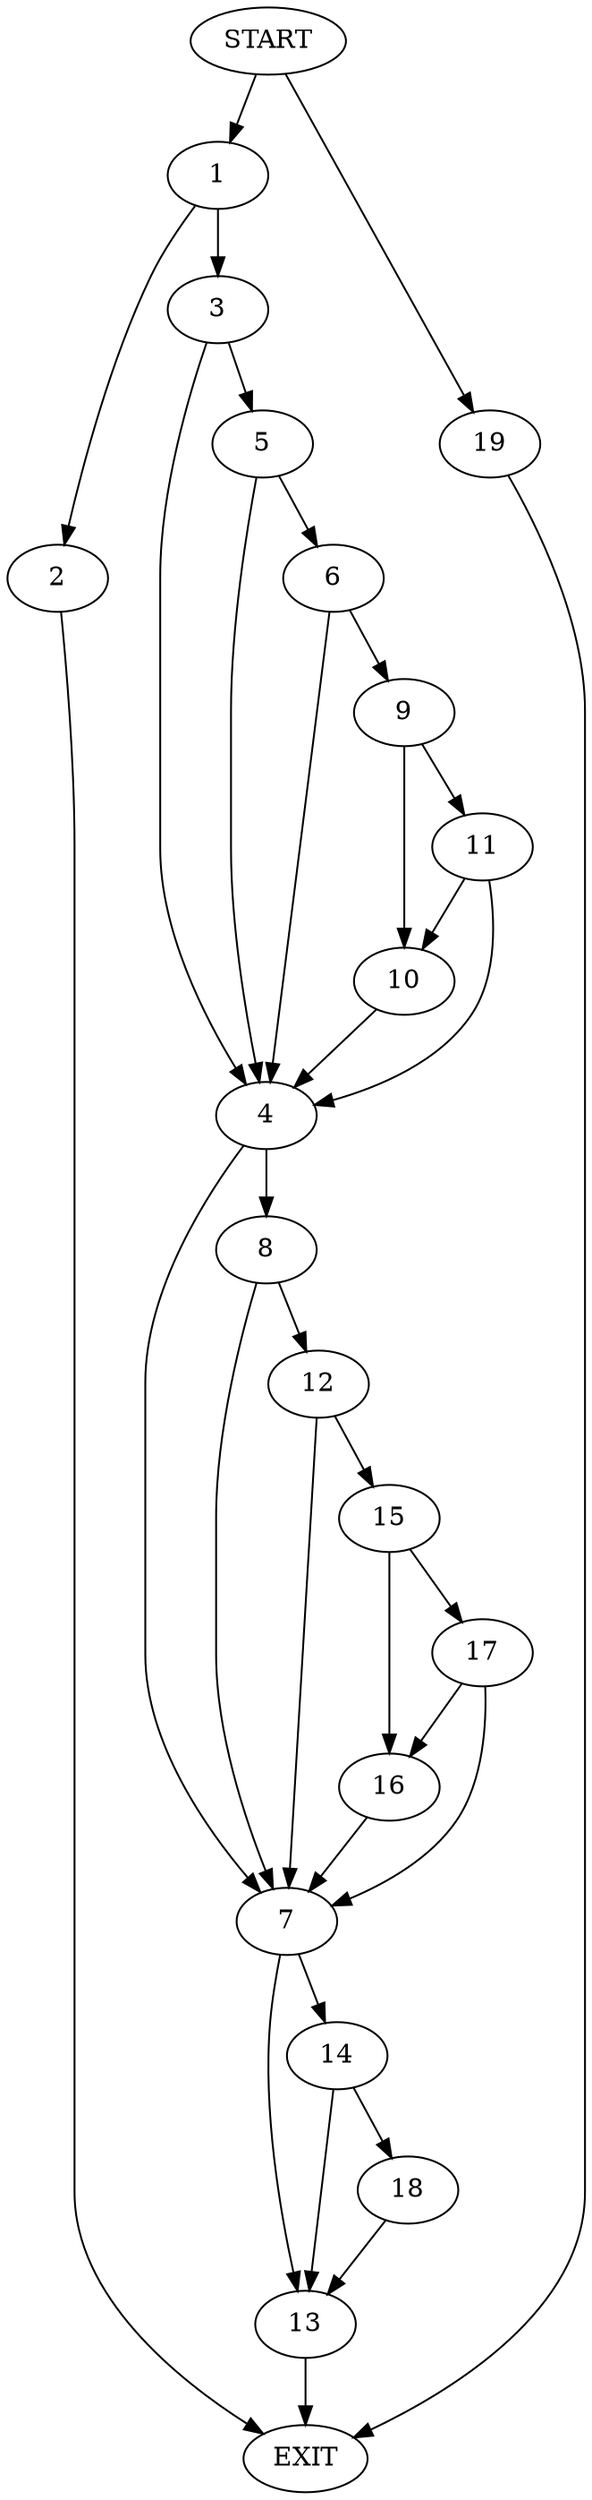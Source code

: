 digraph {
0 [label="START"]
20 [label="EXIT"]
0 -> 1
1 -> 2
1 -> 3
3 -> 4
3 -> 5
2 -> 20
5 -> 6
5 -> 4
4 -> 7
4 -> 8
6 -> 9
6 -> 4
9 -> 10
9 -> 11
10 -> 4
11 -> 4
11 -> 10
8 -> 7
8 -> 12
7 -> 13
7 -> 14
12 -> 7
12 -> 15
15 -> 16
15 -> 17
17 -> 7
17 -> 16
16 -> 7
13 -> 20
14 -> 13
14 -> 18
18 -> 13
0 -> 19
19 -> 20
}
